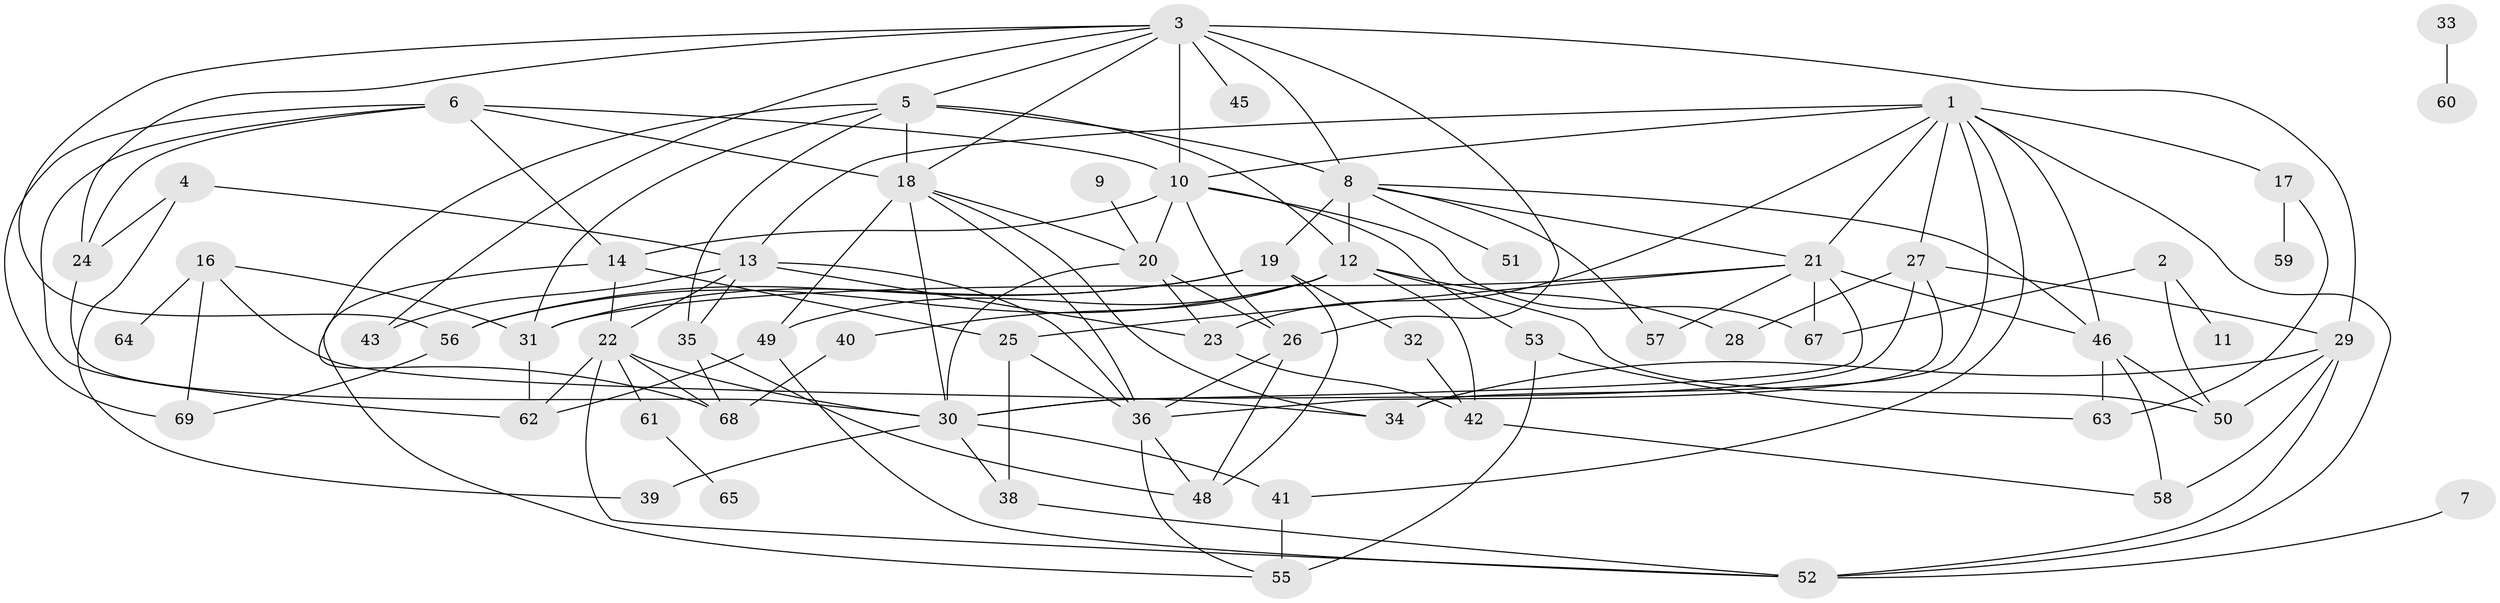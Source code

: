 // original degree distribution, {5: 0.11594202898550725, 4: 0.17391304347826086, 1: 0.15217391304347827, 2: 0.2318840579710145, 3: 0.1956521739130435, 0: 0.043478260869565216, 7: 0.028985507246376812, 6: 0.050724637681159424, 8: 0.007246376811594203}
// Generated by graph-tools (version 1.1) at 2025/33/03/09/25 02:33:54]
// undirected, 63 vertices, 131 edges
graph export_dot {
graph [start="1"]
  node [color=gray90,style=filled];
  1;
  2;
  3;
  4;
  5;
  6;
  7;
  8;
  9;
  10;
  11;
  12;
  13;
  14;
  16;
  17;
  18;
  19;
  20;
  21;
  22;
  23;
  24;
  25;
  26;
  27;
  28;
  29;
  30;
  31;
  32;
  33;
  34;
  35;
  36;
  38;
  39;
  40;
  41;
  42;
  43;
  45;
  46;
  48;
  49;
  50;
  51;
  52;
  53;
  55;
  56;
  57;
  58;
  59;
  60;
  61;
  62;
  63;
  64;
  65;
  67;
  68;
  69;
  1 -- 10 [weight=1.0];
  1 -- 13 [weight=1.0];
  1 -- 17 [weight=1.0];
  1 -- 21 [weight=2.0];
  1 -- 23 [weight=1.0];
  1 -- 27 [weight=1.0];
  1 -- 34 [weight=1.0];
  1 -- 41 [weight=1.0];
  1 -- 46 [weight=2.0];
  1 -- 52 [weight=1.0];
  2 -- 11 [weight=1.0];
  2 -- 50 [weight=1.0];
  2 -- 67 [weight=1.0];
  3 -- 5 [weight=1.0];
  3 -- 8 [weight=1.0];
  3 -- 10 [weight=2.0];
  3 -- 18 [weight=1.0];
  3 -- 24 [weight=1.0];
  3 -- 26 [weight=2.0];
  3 -- 29 [weight=1.0];
  3 -- 43 [weight=1.0];
  3 -- 45 [weight=1.0];
  3 -- 56 [weight=1.0];
  4 -- 13 [weight=1.0];
  4 -- 24 [weight=1.0];
  4 -- 39 [weight=1.0];
  5 -- 8 [weight=1.0];
  5 -- 12 [weight=1.0];
  5 -- 18 [weight=1.0];
  5 -- 31 [weight=1.0];
  5 -- 35 [weight=1.0];
  5 -- 68 [weight=1.0];
  6 -- 10 [weight=1.0];
  6 -- 14 [weight=1.0];
  6 -- 18 [weight=2.0];
  6 -- 24 [weight=1.0];
  6 -- 62 [weight=1.0];
  6 -- 69 [weight=1.0];
  7 -- 52 [weight=1.0];
  8 -- 12 [weight=2.0];
  8 -- 19 [weight=2.0];
  8 -- 21 [weight=1.0];
  8 -- 46 [weight=1.0];
  8 -- 51 [weight=1.0];
  8 -- 57 [weight=1.0];
  9 -- 20 [weight=1.0];
  10 -- 14 [weight=1.0];
  10 -- 20 [weight=2.0];
  10 -- 26 [weight=1.0];
  10 -- 53 [weight=1.0];
  10 -- 67 [weight=1.0];
  12 -- 28 [weight=1.0];
  12 -- 40 [weight=2.0];
  12 -- 42 [weight=1.0];
  12 -- 49 [weight=1.0];
  12 -- 50 [weight=1.0];
  12 -- 56 [weight=1.0];
  13 -- 22 [weight=1.0];
  13 -- 23 [weight=1.0];
  13 -- 35 [weight=1.0];
  13 -- 36 [weight=1.0];
  13 -- 43 [weight=1.0];
  14 -- 22 [weight=1.0];
  14 -- 25 [weight=1.0];
  14 -- 55 [weight=1.0];
  16 -- 31 [weight=1.0];
  16 -- 34 [weight=1.0];
  16 -- 64 [weight=1.0];
  16 -- 69 [weight=1.0];
  17 -- 59 [weight=1.0];
  17 -- 63 [weight=1.0];
  18 -- 20 [weight=1.0];
  18 -- 30 [weight=2.0];
  18 -- 34 [weight=1.0];
  18 -- 36 [weight=1.0];
  18 -- 49 [weight=1.0];
  19 -- 31 [weight=2.0];
  19 -- 32 [weight=1.0];
  19 -- 48 [weight=1.0];
  19 -- 56 [weight=1.0];
  20 -- 23 [weight=1.0];
  20 -- 26 [weight=1.0];
  20 -- 30 [weight=1.0];
  21 -- 25 [weight=1.0];
  21 -- 30 [weight=2.0];
  21 -- 31 [weight=2.0];
  21 -- 46 [weight=1.0];
  21 -- 57 [weight=1.0];
  21 -- 67 [weight=1.0];
  22 -- 30 [weight=1.0];
  22 -- 52 [weight=1.0];
  22 -- 61 [weight=1.0];
  22 -- 62 [weight=1.0];
  22 -- 68 [weight=1.0];
  23 -- 42 [weight=1.0];
  24 -- 30 [weight=1.0];
  25 -- 36 [weight=1.0];
  25 -- 38 [weight=1.0];
  26 -- 36 [weight=1.0];
  26 -- 48 [weight=1.0];
  27 -- 28 [weight=1.0];
  27 -- 29 [weight=1.0];
  27 -- 30 [weight=1.0];
  27 -- 36 [weight=1.0];
  29 -- 34 [weight=1.0];
  29 -- 50 [weight=1.0];
  29 -- 52 [weight=1.0];
  29 -- 58 [weight=1.0];
  30 -- 38 [weight=1.0];
  30 -- 39 [weight=1.0];
  30 -- 41 [weight=1.0];
  31 -- 62 [weight=1.0];
  32 -- 42 [weight=1.0];
  33 -- 60 [weight=1.0];
  35 -- 48 [weight=1.0];
  35 -- 68 [weight=1.0];
  36 -- 48 [weight=1.0];
  36 -- 55 [weight=1.0];
  38 -- 52 [weight=1.0];
  40 -- 68 [weight=1.0];
  41 -- 55 [weight=2.0];
  42 -- 58 [weight=1.0];
  46 -- 50 [weight=1.0];
  46 -- 58 [weight=1.0];
  46 -- 63 [weight=1.0];
  49 -- 52 [weight=1.0];
  49 -- 62 [weight=1.0];
  53 -- 55 [weight=1.0];
  53 -- 63 [weight=1.0];
  56 -- 69 [weight=1.0];
  61 -- 65 [weight=1.0];
}
